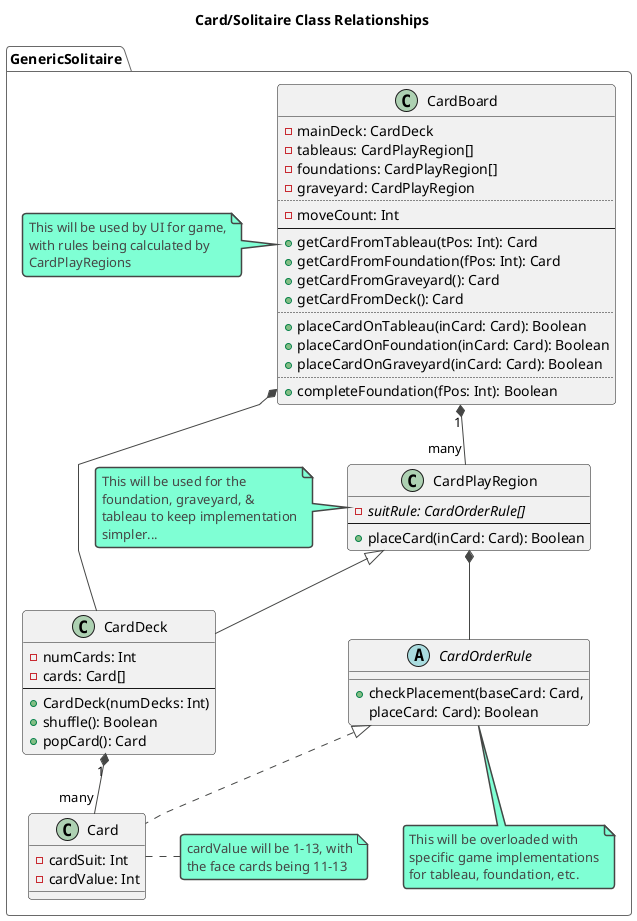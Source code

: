 @startumlSassoGNL Solitaire_ClassDiagram
title Card/Solitaire Class Relationships
!theme vibrant
skinparam linetype polyline

package GenericSolitaire{

    class Card {
        -cardSuit: Int
        -cardValue: Int
    }

    note right of Card
        cardValue will be 1-13, with
        the face cards being 11-13
    end note

    class CardDeck {
        -numCards: Int
        -cards: Card[]
        ---
        +CardDeck(numDecks: Int)
        +shuffle(): Boolean
        +popCard(): Card
    }

    abstract class CardOrderRule {
        +checkPlacement(baseCard: Card,
        placeCard: Card): Boolean
    }

    note bottom of CardOrderRule
        This will be overloaded with
        specific game implementations
        for tableau, foundation, etc.
    end note

    class CardPlayRegion {
        -suitRule: {abstract} CardOrderRule[]
        ---
        +placeCard(inCard: Card): Boolean
    }

    note left of CardPlayRegion
        This will be used for the 
        foundation, graveyard, &
        tableau to keep implementation
        simpler...
    end note

    class CardBoard {
        -mainDeck: CardDeck
        -tableaus: CardPlayRegion[]
        -foundations: CardPlayRegion[]
        -graveyard: CardPlayRegion
        ....
        -moveCount: Int
        ---
        +getCardFromTableau(tPos: Int): Card
        +getCardFromFoundation(fPos: Int): Card
        +getCardFromGraveyard(): Card
        +getCardFromDeck(): Card
        ....
        +placeCardOnTableau(inCard: Card): Boolean
        +placeCardOnFoundation(inCard: Card): Boolean
        +placeCardOnGraveyard(inCard: Card): Boolean
        ....
        +completeFoundation(fPos: Int): Boolean
    }

    note left of CardBoard
        This will be used by UI for game,
        with rules being calculated by
        CardPlayRegions
    end note
    
    CardOrderRule <|.. Card
    CardDeck "1" *-- "many" Card
    CardPlayRegion <|-- CardDeck
    CardPlayRegion *-- CardOrderRule

    CardBoard "1" *-- "many" CardPlayRegion
    CardBoard *-- CardDeck
}

@enduml